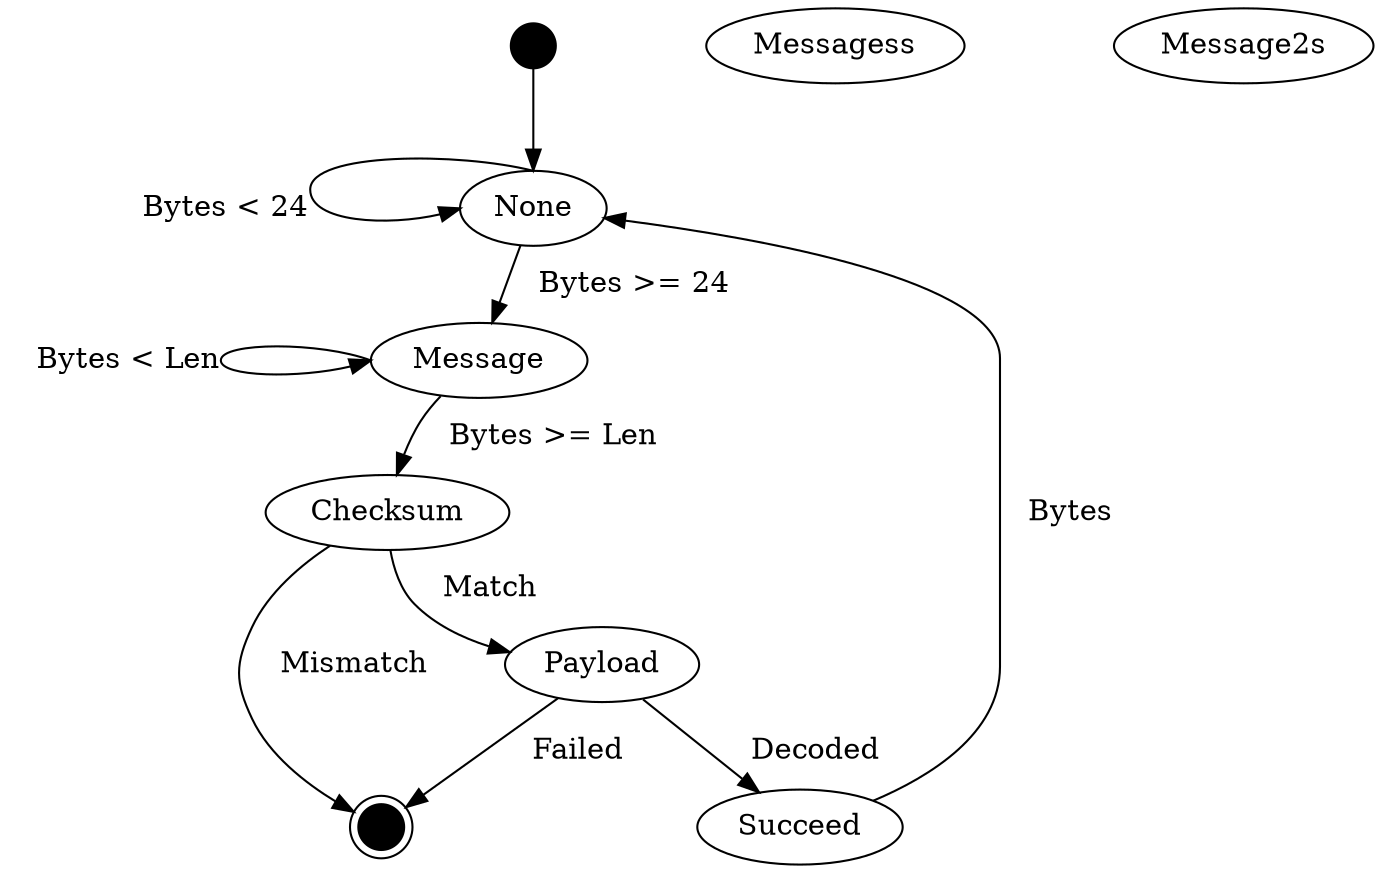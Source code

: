 digraph G {
    
    splines = "true";
    nodesep = 1.0; 
    ranksep = 0.3;
    overlap=scalexy;

    
    End [style = filled, fillcolor = black, peripheries = 2]
    End [shape = circle]
    End [label = ""]
    End [height = 0.3, width = 0.3]

    Init [shape = point]
    Init [height = ".3", width = ".3"]

    Init -> None  [label = "   " ]

    None -> Message  [label = "   Bytes >= 24" ]
    None:n -> None:w  [label = "   Bytes < 24" ]
    
    Message:w -> Message:w [label = "   Bytes < Len"]
    Message -> Checksum [label = "   Bytes >= Len"]

    Checksum -> Payload [label = "   Match"]
    Checksum -> End [label = "   Mismatch"]

    Payload -> Succeed [label = "   Decoded"]
    Payload -> End [label = "   Failed"]
    
    Succeed -> None [label = "   Bytes"]


    subgraph cluster0 {
        style=filled; color=white

        None
        Message
        Payload
        Checksum
    }
    
    subgraph details {
        //rank="same";
        edge[style="invisible",dir="none"];

        Payload -> Message;
        Payload -> Checksum;
        Checksum -> Checksum;
        None -> None;
        End -> End;
    }


    subgraph ProtocolReader {
        label = "ProtocolReader"
        //style=filled; color=white

        Messagess,
        Message2s
    }

    
}